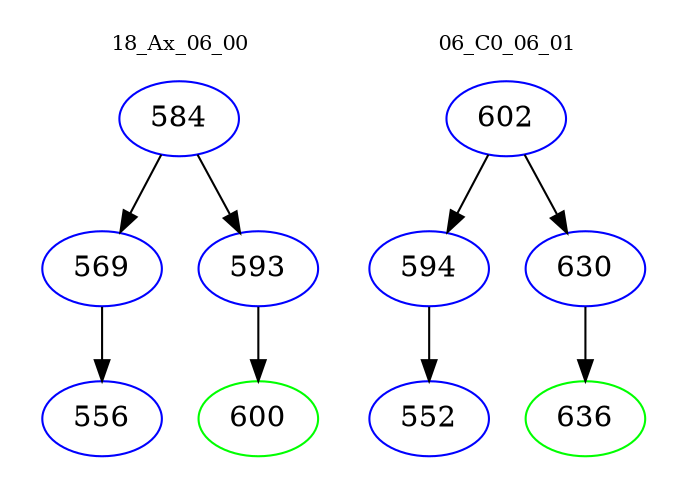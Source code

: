 digraph{
subgraph cluster_0 {
color = white
label = "18_Ax_06_00";
fontsize=10;
T0_584 [label="584", color="blue"]
T0_584 -> T0_569 [color="black"]
T0_569 [label="569", color="blue"]
T0_569 -> T0_556 [color="black"]
T0_556 [label="556", color="blue"]
T0_584 -> T0_593 [color="black"]
T0_593 [label="593", color="blue"]
T0_593 -> T0_600 [color="black"]
T0_600 [label="600", color="green"]
}
subgraph cluster_1 {
color = white
label = "06_C0_06_01";
fontsize=10;
T1_602 [label="602", color="blue"]
T1_602 -> T1_594 [color="black"]
T1_594 [label="594", color="blue"]
T1_594 -> T1_552 [color="black"]
T1_552 [label="552", color="blue"]
T1_602 -> T1_630 [color="black"]
T1_630 [label="630", color="blue"]
T1_630 -> T1_636 [color="black"]
T1_636 [label="636", color="green"]
}
}
